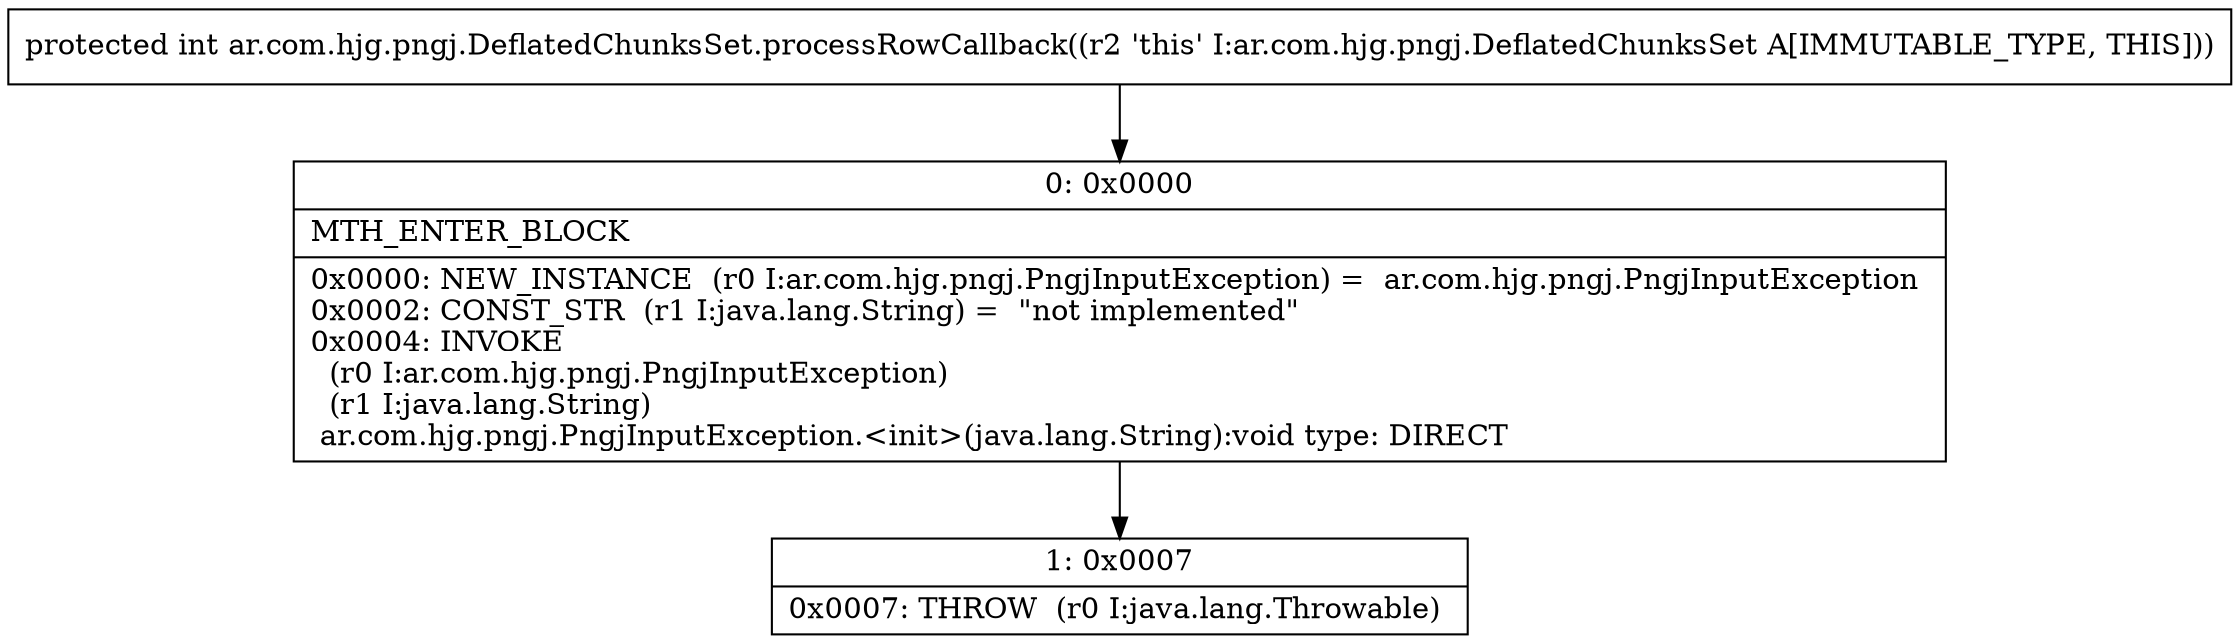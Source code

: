 digraph "CFG forar.com.hjg.pngj.DeflatedChunksSet.processRowCallback()I" {
Node_0 [shape=record,label="{0\:\ 0x0000|MTH_ENTER_BLOCK\l|0x0000: NEW_INSTANCE  (r0 I:ar.com.hjg.pngj.PngjInputException) =  ar.com.hjg.pngj.PngjInputException \l0x0002: CONST_STR  (r1 I:java.lang.String) =  \"not implemented\" \l0x0004: INVOKE  \l  (r0 I:ar.com.hjg.pngj.PngjInputException)\l  (r1 I:java.lang.String)\l ar.com.hjg.pngj.PngjInputException.\<init\>(java.lang.String):void type: DIRECT \l}"];
Node_1 [shape=record,label="{1\:\ 0x0007|0x0007: THROW  (r0 I:java.lang.Throwable) \l}"];
MethodNode[shape=record,label="{protected int ar.com.hjg.pngj.DeflatedChunksSet.processRowCallback((r2 'this' I:ar.com.hjg.pngj.DeflatedChunksSet A[IMMUTABLE_TYPE, THIS])) }"];
MethodNode -> Node_0;
Node_0 -> Node_1;
}


